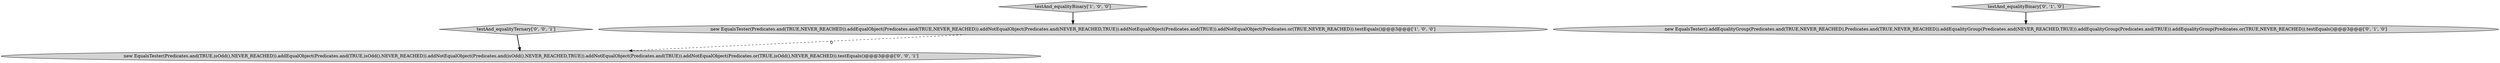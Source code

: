 digraph {
0 [style = filled, label = "new EqualsTester(Predicates.and(TRUE,NEVER_REACHED)).addEqualObject(Predicates.and(TRUE,NEVER_REACHED)).addNotEqualObject(Predicates.and(NEVER_REACHED,TRUE)).addNotEqualObject(Predicates.and(TRUE)).addNotEqualObject(Predicates.or(TRUE,NEVER_REACHED)).testEquals()@@@3@@@['1', '0', '0']", fillcolor = lightgray, shape = ellipse image = "AAA0AAABBB1BBB"];
2 [style = filled, label = "testAnd_equalityBinary['0', '1', '0']", fillcolor = lightgray, shape = diamond image = "AAA0AAABBB2BBB"];
1 [style = filled, label = "testAnd_equalityBinary['1', '0', '0']", fillcolor = lightgray, shape = diamond image = "AAA0AAABBB1BBB"];
5 [style = filled, label = "testAnd_equalityTernary['0', '0', '1']", fillcolor = lightgray, shape = diamond image = "AAA0AAABBB3BBB"];
4 [style = filled, label = "new EqualsTester(Predicates.and(TRUE,isOdd(),NEVER_REACHED)).addEqualObject(Predicates.and(TRUE,isOdd(),NEVER_REACHED)).addNotEqualObject(Predicates.and(isOdd(),NEVER_REACHED,TRUE)).addNotEqualObject(Predicates.and(TRUE)).addNotEqualObject(Predicates.or(TRUE,isOdd(),NEVER_REACHED)).testEquals()@@@3@@@['0', '0', '1']", fillcolor = lightgray, shape = ellipse image = "AAA0AAABBB3BBB"];
3 [style = filled, label = "new EqualsTester().addEqualityGroup(Predicates.and(TRUE,NEVER_REACHED),Predicates.and(TRUE,NEVER_REACHED)).addEqualityGroup(Predicates.and(NEVER_REACHED,TRUE)).addEqualityGroup(Predicates.and(TRUE)).addEqualityGroup(Predicates.or(TRUE,NEVER_REACHED)).testEquals()@@@3@@@['0', '1', '0']", fillcolor = lightgray, shape = ellipse image = "AAA0AAABBB2BBB"];
0->4 [style = dashed, label="0"];
5->4 [style = bold, label=""];
2->3 [style = bold, label=""];
1->0 [style = bold, label=""];
}
